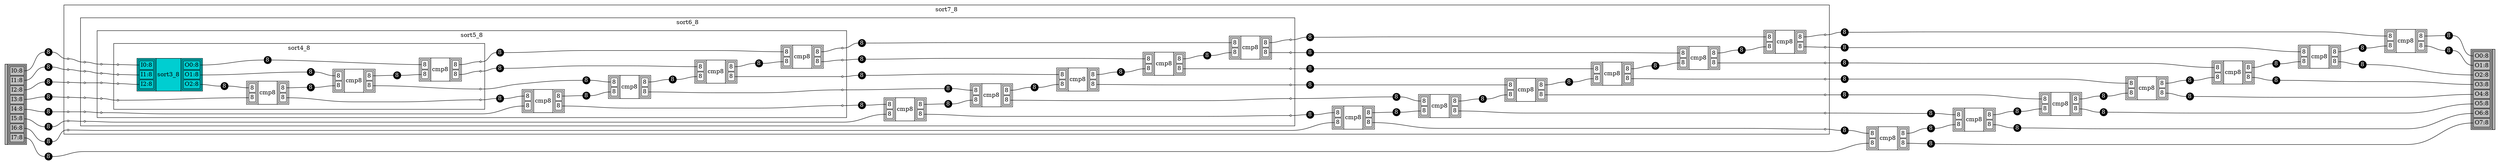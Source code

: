 graph "sort8_8" {
    graph[rankdir="LR", bgcolor="white"]
    node[shape="circle", style="filled", fillcolor="black", height="0.25", fixedsize="true", fontcolor="white"]
    v981[label="8", xlabel=""]
    v983[label="8", xlabel=""]
    v985[label="8", xlabel=""]
    v987[label="8", xlabel=""]
    v989[label="8", xlabel=""]
    v991[label="8", xlabel=""]
    v993[label="8", xlabel=""]
    v995[label="8", xlabel=""]
    v997[label="8", xlabel=""]
    v999[label="8", xlabel=""]
    v1001[label="8", xlabel=""]
    v1003[label="8", xlabel=""]
    v1005[label="8", xlabel=""]
    v1007[label="8", xlabel=""]
    v1009[label="8", xlabel=""]
    v1011[label="8", xlabel=""]
    v1013[label="8", xlabel=""]
    v1015[label="8", xlabel=""]
    v1017[label="8", xlabel=""]
    v1019[label="8", xlabel=""]
    v1021[label="8", xlabel=""]
    v1023[label="8", xlabel=""]
    v1025[label="8", xlabel=""]
    v1027[label="8", xlabel=""]
    v1029[label="8", xlabel=""]
    v1031[label="8", xlabel=""]
    v1033[label="8", xlabel=""]
    v1035[label="8", xlabel=""]
    v1037[label="8", xlabel=""]
    node[shape="plaintext", fillcolor="white", fixedsize="false", fontcolor="black"]
    subgraph cluster_sort7_8_900 {
        label="sort7_8"
        node[shape="circle", style="filled", height="0.05", fixedsize="true", label=""]
        {
            graph[rank="min"]
            v834
            v836
            v838
            v840
            v842
            v844
            v858
        }
        {
            graph[rank="max"]
            v880
            v882
            v878
            v874
            v870
            v866
            v862
        }
        node[shape="circle", style="filled", fillcolor="black", height="0.25", fixedsize="true", fontcolor="white"]
        v846[label="8", xlabel=""]
        v848[label="8", xlabel=""]
        v850[label="8", xlabel=""]
        v852[label="8", xlabel=""]
        v854[label="8", xlabel=""]
        v856[label="8", xlabel=""]
        v860[label="8", xlabel=""]
        v864[label="8", xlabel=""]
        v868[label="8", xlabel=""]
        v872[label="8", xlabel=""]
        v876[label="8", xlabel=""]
        node[shape="plaintext", fillcolor="white", fixedsize="false", fontcolor="black"]
        subgraph cluster_sort6_8_698 {
            label="sort6_8"
            node[shape="circle", style="filled", height="0.05", fixedsize="true", label=""]
            {
                graph[rank="min"]
                v642
                v644
                v646
                v648
                v650
                v662
            }
            {
                graph[rank="max"]
                v680
                v682
                v678
                v674
                v670
                v666
            }
            node[shape="circle", style="filled", fillcolor="black", height="0.25", fixedsize="true", fontcolor="white"]
            v652[label="8", xlabel=""]
            v654[label="8", xlabel=""]
            v656[label="8", xlabel=""]
            v658[label="8", xlabel=""]
            v660[label="8", xlabel=""]
            v664[label="8", xlabel=""]
            v668[label="8", xlabel=""]
            v672[label="8", xlabel=""]
            v676[label="8", xlabel=""]
            node[shape="plaintext", fillcolor="white", fixedsize="false", fontcolor="black"]
            subgraph cluster_sort5_8_527 {
                label="sort5_8"
                node[shape="circle", style="filled", height="0.05", fixedsize="true", label=""]
                {
                    graph[rank="min"]
                    v481
                    v483
                    v485
                    v487
                    v497
                }
                {
                    graph[rank="max"]
                    v511
                    v513
                    v509
                    v505
                    v501
                }
                node[shape="circle", style="filled", fillcolor="black", height="0.25", fixedsize="true", fontcolor="white"]
                v489[label="8", xlabel=""]
                v491[label="8", xlabel=""]
                v493[label="8", xlabel=""]
                v495[label="8", xlabel=""]
                v499[label="8", xlabel=""]
                v503[label="8", xlabel=""]
                v507[label="8", xlabel=""]
                node[shape="plaintext", fillcolor="white", fixedsize="false", fontcolor="black"]
                subgraph cluster_sort4_8_387 {
                    label="sort4_8"
                    node[shape="circle", style="filled", height="0.05", fixedsize="true", label=""]
                    {
                        graph[rank="min"]
                        v351
                        v353
                        v355
                        v363
                    }
                    {
                        graph[rank="max"]
                        v373
                        v375
                        v371
                        v367
                    }
                    node[shape="circle", style="filled", fillcolor="black", height="0.25", fixedsize="true", fontcolor="white"]
                    v357[label="8", xlabel=""]
                    v359[label="8", xlabel=""]
                    v361[label="8", xlabel=""]
                    v365[label="8", xlabel=""]
                    v369[label="8", xlabel=""]
                    node[shape="plaintext", fillcolor="white", fixedsize="false", fontcolor="black"]
                    e377 [label=<
                    <table bgcolor="darkturquoise" border="0" cellborder="1" cellspacing="0">
                        <tr>
                            <td>
                                <table>
                                    <tr><td height="5" width="5" port="w0">I0:8</td></tr>
                                    <tr><td height="5" width="5" port="w1">I1:8</td></tr>
                                    <tr><td height="5" width="5" port="w2">I2:8</td></tr>
                                </table>
                            </td>
                            <td>sort3_8</td>
                            <td>
                                <table>
                                    <tr><td height="5" width="5" port="e0">O0:8</td></tr>
                                    <tr><td height="5" width="5" port="e1">O1:8</td></tr>
                                    <tr><td height="5" width="5" port="e2">O2:8</td></tr>
                                </table>
                            </td>
                        </tr>
                    </table>
                    >];
                    e379 [label=<
                    <table bgcolor="white" border="0" cellborder="1" cellspacing="0">
                        <tr>
                            <td>
                                <table>
                                    <tr><td height="5" width="5" port="w0">8</td></tr>
                                    <tr><td height="5" width="5" port="w1">8</td></tr>
                                </table>
                            </td>
                            <td>cmp8</td>
                            <td>
                                <table>
                                    <tr><td height="5" width="5" port="e0">8</td></tr>
                                    <tr><td height="5" width="5" port="e1">8</td></tr>
                                </table>
                            </td>
                        </tr>
                    </table>
                    >];
                    e381 [label=<
                    <table bgcolor="white" border="0" cellborder="1" cellspacing="0">
                        <tr>
                            <td>
                                <table>
                                    <tr><td height="5" width="5" port="w0">8</td></tr>
                                    <tr><td height="5" width="5" port="w1">8</td></tr>
                                </table>
                            </td>
                            <td>cmp8</td>
                            <td>
                                <table>
                                    <tr><td height="5" width="5" port="e0">8</td></tr>
                                    <tr><td height="5" width="5" port="e1">8</td></tr>
                                </table>
                            </td>
                        </tr>
                    </table>
                    >];
                    e383 [label=<
                    <table bgcolor="white" border="0" cellborder="1" cellspacing="0">
                        <tr>
                            <td>
                                <table>
                                    <tr><td height="5" width="5" port="w0">8</td></tr>
                                    <tr><td height="5" width="5" port="w1">8</td></tr>
                                </table>
                            </td>
                            <td>cmp8</td>
                            <td>
                                <table>
                                    <tr><td height="5" width="5" port="e0">8</td></tr>
                                    <tr><td height="5" width="5" port="e1">8</td></tr>
                                </table>
                            </td>
                        </tr>
                    </table>
                    >];
                }
                e517 [label=<
                <table bgcolor="white" border="0" cellborder="1" cellspacing="0">
                    <tr>
                        <td>
                            <table>
                                <tr><td height="5" width="5" port="w0">8</td></tr>
                                <tr><td height="5" width="5" port="w1">8</td></tr>
                            </table>
                        </td>
                        <td>cmp8</td>
                        <td>
                            <table>
                                <tr><td height="5" width="5" port="e0">8</td></tr>
                                <tr><td height="5" width="5" port="e1">8</td></tr>
                            </table>
                        </td>
                    </tr>
                </table>
                >];
                e519 [label=<
                <table bgcolor="white" border="0" cellborder="1" cellspacing="0">
                    <tr>
                        <td>
                            <table>
                                <tr><td height="5" width="5" port="w0">8</td></tr>
                                <tr><td height="5" width="5" port="w1">8</td></tr>
                            </table>
                        </td>
                        <td>cmp8</td>
                        <td>
                            <table>
                                <tr><td height="5" width="5" port="e0">8</td></tr>
                                <tr><td height="5" width="5" port="e1">8</td></tr>
                            </table>
                        </td>
                    </tr>
                </table>
                >];
                e521 [label=<
                <table bgcolor="white" border="0" cellborder="1" cellspacing="0">
                    <tr>
                        <td>
                            <table>
                                <tr><td height="5" width="5" port="w0">8</td></tr>
                                <tr><td height="5" width="5" port="w1">8</td></tr>
                            </table>
                        </td>
                        <td>cmp8</td>
                        <td>
                            <table>
                                <tr><td height="5" width="5" port="e0">8</td></tr>
                                <tr><td height="5" width="5" port="e1">8</td></tr>
                            </table>
                        </td>
                    </tr>
                </table>
                >];
                e523 [label=<
                <table bgcolor="white" border="0" cellborder="1" cellspacing="0">
                    <tr>
                        <td>
                            <table>
                                <tr><td height="5" width="5" port="w0">8</td></tr>
                                <tr><td height="5" width="5" port="w1">8</td></tr>
                            </table>
                        </td>
                        <td>cmp8</td>
                        <td>
                            <table>
                                <tr><td height="5" width="5" port="e0">8</td></tr>
                                <tr><td height="5" width="5" port="e1">8</td></tr>
                            </table>
                        </td>
                    </tr>
                </table>
                >];
            }
            e686 [label=<
            <table bgcolor="white" border="0" cellborder="1" cellspacing="0">
                <tr>
                    <td>
                        <table>
                            <tr><td height="5" width="5" port="w0">8</td></tr>
                            <tr><td height="5" width="5" port="w1">8</td></tr>
                        </table>
                    </td>
                    <td>cmp8</td>
                    <td>
                        <table>
                            <tr><td height="5" width="5" port="e0">8</td></tr>
                            <tr><td height="5" width="5" port="e1">8</td></tr>
                        </table>
                    </td>
                </tr>
            </table>
            >];
            e688 [label=<
            <table bgcolor="white" border="0" cellborder="1" cellspacing="0">
                <tr>
                    <td>
                        <table>
                            <tr><td height="5" width="5" port="w0">8</td></tr>
                            <tr><td height="5" width="5" port="w1">8</td></tr>
                        </table>
                    </td>
                    <td>cmp8</td>
                    <td>
                        <table>
                            <tr><td height="5" width="5" port="e0">8</td></tr>
                            <tr><td height="5" width="5" port="e1">8</td></tr>
                        </table>
                    </td>
                </tr>
            </table>
            >];
            e690 [label=<
            <table bgcolor="white" border="0" cellborder="1" cellspacing="0">
                <tr>
                    <td>
                        <table>
                            <tr><td height="5" width="5" port="w0">8</td></tr>
                            <tr><td height="5" width="5" port="w1">8</td></tr>
                        </table>
                    </td>
                    <td>cmp8</td>
                    <td>
                        <table>
                            <tr><td height="5" width="5" port="e0">8</td></tr>
                            <tr><td height="5" width="5" port="e1">8</td></tr>
                        </table>
                    </td>
                </tr>
            </table>
            >];
            e692 [label=<
            <table bgcolor="white" border="0" cellborder="1" cellspacing="0">
                <tr>
                    <td>
                        <table>
                            <tr><td height="5" width="5" port="w0">8</td></tr>
                            <tr><td height="5" width="5" port="w1">8</td></tr>
                        </table>
                    </td>
                    <td>cmp8</td>
                    <td>
                        <table>
                            <tr><td height="5" width="5" port="e0">8</td></tr>
                            <tr><td height="5" width="5" port="e1">8</td></tr>
                        </table>
                    </td>
                </tr>
            </table>
            >];
            e694 [label=<
            <table bgcolor="white" border="0" cellborder="1" cellspacing="0">
                <tr>
                    <td>
                        <table>
                            <tr><td height="5" width="5" port="w0">8</td></tr>
                            <tr><td height="5" width="5" port="w1">8</td></tr>
                        </table>
                    </td>
                    <td>cmp8</td>
                    <td>
                        <table>
                            <tr><td height="5" width="5" port="e0">8</td></tr>
                            <tr><td height="5" width="5" port="e1">8</td></tr>
                        </table>
                    </td>
                </tr>
            </table>
            >];
        }
        e886 [label=<
        <table bgcolor="white" border="0" cellborder="1" cellspacing="0">
            <tr>
                <td>
                    <table>
                        <tr><td height="5" width="5" port="w0">8</td></tr>
                        <tr><td height="5" width="5" port="w1">8</td></tr>
                    </table>
                </td>
                <td>cmp8</td>
                <td>
                    <table>
                        <tr><td height="5" width="5" port="e0">8</td></tr>
                        <tr><td height="5" width="5" port="e1">8</td></tr>
                    </table>
                </td>
            </tr>
        </table>
        >];
        e888 [label=<
        <table bgcolor="white" border="0" cellborder="1" cellspacing="0">
            <tr>
                <td>
                    <table>
                        <tr><td height="5" width="5" port="w0">8</td></tr>
                        <tr><td height="5" width="5" port="w1">8</td></tr>
                    </table>
                </td>
                <td>cmp8</td>
                <td>
                    <table>
                        <tr><td height="5" width="5" port="e0">8</td></tr>
                        <tr><td height="5" width="5" port="e1">8</td></tr>
                    </table>
                </td>
            </tr>
        </table>
        >];
        e890 [label=<
        <table bgcolor="white" border="0" cellborder="1" cellspacing="0">
            <tr>
                <td>
                    <table>
                        <tr><td height="5" width="5" port="w0">8</td></tr>
                        <tr><td height="5" width="5" port="w1">8</td></tr>
                    </table>
                </td>
                <td>cmp8</td>
                <td>
                    <table>
                        <tr><td height="5" width="5" port="e0">8</td></tr>
                        <tr><td height="5" width="5" port="e1">8</td></tr>
                    </table>
                </td>
            </tr>
        </table>
        >];
        e892 [label=<
        <table bgcolor="white" border="0" cellborder="1" cellspacing="0">
            <tr>
                <td>
                    <table>
                        <tr><td height="5" width="5" port="w0">8</td></tr>
                        <tr><td height="5" width="5" port="w1">8</td></tr>
                    </table>
                </td>
                <td>cmp8</td>
                <td>
                    <table>
                        <tr><td height="5" width="5" port="e0">8</td></tr>
                        <tr><td height="5" width="5" port="e1">8</td></tr>
                    </table>
                </td>
            </tr>
        </table>
        >];
        e894 [label=<
        <table bgcolor="white" border="0" cellborder="1" cellspacing="0">
            <tr>
                <td>
                    <table>
                        <tr><td height="5" width="5" port="w0">8</td></tr>
                        <tr><td height="5" width="5" port="w1">8</td></tr>
                    </table>
                </td>
                <td>cmp8</td>
                <td>
                    <table>
                        <tr><td height="5" width="5" port="e0">8</td></tr>
                        <tr><td height="5" width="5" port="e1">8</td></tr>
                    </table>
                </td>
            </tr>
        </table>
        >];
        e896 [label=<
        <table bgcolor="white" border="0" cellborder="1" cellspacing="0">
            <tr>
                <td>
                    <table>
                        <tr><td height="5" width="5" port="w0">8</td></tr>
                        <tr><td height="5" width="5" port="w1">8</td></tr>
                    </table>
                </td>
                <td>cmp8</td>
                <td>
                    <table>
                        <tr><td height="5" width="5" port="e0">8</td></tr>
                        <tr><td height="5" width="5" port="e1">8</td></tr>
                    </table>
                </td>
            </tr>
        </table>
        >];
    }
    e1041 [label=<
    <table bgcolor="white" border="0" cellborder="1" cellspacing="0">
        <tr>
            <td>
                <table>
                    <tr><td height="5" width="5" port="w0">8</td></tr>
                    <tr><td height="5" width="5" port="w1">8</td></tr>
                </table>
            </td>
            <td>cmp8</td>
            <td>
                <table>
                    <tr><td height="5" width="5" port="e0">8</td></tr>
                    <tr><td height="5" width="5" port="e1">8</td></tr>
                </table>
            </td>
        </tr>
    </table>
    >];
    e1043 [label=<
    <table bgcolor="white" border="0" cellborder="1" cellspacing="0">
        <tr>
            <td>
                <table>
                    <tr><td height="5" width="5" port="w0">8</td></tr>
                    <tr><td height="5" width="5" port="w1">8</td></tr>
                </table>
            </td>
            <td>cmp8</td>
            <td>
                <table>
                    <tr><td height="5" width="5" port="e0">8</td></tr>
                    <tr><td height="5" width="5" port="e1">8</td></tr>
                </table>
            </td>
        </tr>
    </table>
    >];
    e1045 [label=<
    <table bgcolor="white" border="0" cellborder="1" cellspacing="0">
        <tr>
            <td>
                <table>
                    <tr><td height="5" width="5" port="w0">8</td></tr>
                    <tr><td height="5" width="5" port="w1">8</td></tr>
                </table>
            </td>
            <td>cmp8</td>
            <td>
                <table>
                    <tr><td height="5" width="5" port="e0">8</td></tr>
                    <tr><td height="5" width="5" port="e1">8</td></tr>
                </table>
            </td>
        </tr>
    </table>
    >];
    e1047 [label=<
    <table bgcolor="white" border="0" cellborder="1" cellspacing="0">
        <tr>
            <td>
                <table>
                    <tr><td height="5" width="5" port="w0">8</td></tr>
                    <tr><td height="5" width="5" port="w1">8</td></tr>
                </table>
            </td>
            <td>cmp8</td>
            <td>
                <table>
                    <tr><td height="5" width="5" port="e0">8</td></tr>
                    <tr><td height="5" width="5" port="e1">8</td></tr>
                </table>
            </td>
        </tr>
    </table>
    >];
    e1049 [label=<
    <table bgcolor="white" border="0" cellborder="1" cellspacing="0">
        <tr>
            <td>
                <table>
                    <tr><td height="5" width="5" port="w0">8</td></tr>
                    <tr><td height="5" width="5" port="w1">8</td></tr>
                </table>
            </td>
            <td>cmp8</td>
            <td>
                <table>
                    <tr><td height="5" width="5" port="e0">8</td></tr>
                    <tr><td height="5" width="5" port="e1">8</td></tr>
                </table>
            </td>
        </tr>
    </table>
    >];
    e1051 [label=<
    <table bgcolor="white" border="0" cellborder="1" cellspacing="0">
        <tr>
            <td>
                <table>
                    <tr><td height="5" width="5" port="w0">8</td></tr>
                    <tr><td height="5" width="5" port="w1">8</td></tr>
                </table>
            </td>
            <td>cmp8</td>
            <td>
                <table>
                    <tr><td height="5" width="5" port="e0">8</td></tr>
                    <tr><td height="5" width="5" port="e1">8</td></tr>
                </table>
            </td>
        </tr>
    </table>
    >];
    e1053 [label=<
    <table bgcolor="white" border="0" cellborder="1" cellspacing="0">
        <tr>
            <td>
                <table>
                    <tr><td height="5" width="5" port="w0">8</td></tr>
                    <tr><td height="5" width="5" port="w1">8</td></tr>
                </table>
            </td>
            <td>cmp8</td>
            <td>
                <table>
                    <tr><td height="5" width="5" port="e0">8</td></tr>
                    <tr><td height="5" width="5" port="e1">8</td></tr>
                </table>
            </td>
        </tr>
    </table>
    >];
    v981:e -- v834:w
    v983:e -- v836:w
    v985:e -- v838:w
    v987:e -- v840:w
    v989:e -- v842:w
    v991:e -- v844:w
    v993:e -- v858:w
    v880:e -- v995:w
    v882:e -- v997:w
    v878:e -- v999:w
    v874:e -- v1001:w
    v870:e -- v1003:w
    v866:e -- v1005:w
    v862:e -- v1007:w
    v834:e -- v642:w
    v836:e -- v644:w
    v838:e -- v646:w
    v840:e -- v648:w
    v842:e -- v650:w
    v844:e -- v662:w
    v680:e -- v846:w
    v682:e -- v848:w
    v678:e -- v850:w
    v674:e -- v852:w
    v670:e -- v854:w
    v666:e -- v856:w
    v642:e -- v481:w
    v644:e -- v483:w
    v646:e -- v485:w
    v648:e -- v487:w
    v650:e -- v497:w
    v511:e -- v652:w
    v513:e -- v654:w
    v509:e -- v656:w
    v505:e -- v658:w
    v501:e -- v660:w
    v481:e -- v351:w
    v483:e -- v353:w
    v485:e -- v355:w
    v487:e -- v363:w
    v373:e -- v489:w
    v375:e -- v491:w
    v371:e -- v493:w
    v367:e -- v495:w
    v351:e -- e377:w0:w
    v353:e -- e377:w1:w
    v355:e -- e377:w2:w
    e377:e0:e -- v357:w
    e377:e1:e -- v359:w
    e377:e2:e -- v361:w
    v361:e -- e379:w0:w
    v363:e -- e379:w1:w
    e379:e0:e -- v365:w
    e379:e1:e -- v367:w
    v359:e -- e381:w0:w
    v365:e -- e381:w1:w
    e381:e0:e -- v369:w
    e381:e1:e -- v371:w
    v357:e -- e383:w0:w
    v369:e -- e383:w1:w
    e383:e0:e -- v373:w
    e383:e1:e -- v375:w
    v495:e -- e517:w0:w
    v497:e -- e517:w1:w
    e517:e0:e -- v499:w
    e517:e1:e -- v501:w
    v493:e -- e519:w0:w
    v499:e -- e519:w1:w
    e519:e0:e -- v503:w
    e519:e1:e -- v505:w
    v491:e -- e521:w0:w
    v503:e -- e521:w1:w
    e521:e0:e -- v507:w
    e521:e1:e -- v509:w
    v489:e -- e523:w0:w
    v507:e -- e523:w1:w
    e523:e0:e -- v511:w
    e523:e1:e -- v513:w
    v660:e -- e686:w0:w
    v662:e -- e686:w1:w
    e686:e0:e -- v664:w
    e686:e1:e -- v666:w
    v658:e -- e688:w0:w
    v664:e -- e688:w1:w
    e688:e0:e -- v668:w
    e688:e1:e -- v670:w
    v656:e -- e690:w0:w
    v668:e -- e690:w1:w
    e690:e0:e -- v672:w
    e690:e1:e -- v674:w
    v654:e -- e692:w0:w
    v672:e -- e692:w1:w
    e692:e0:e -- v676:w
    e692:e1:e -- v678:w
    v652:e -- e694:w0:w
    v676:e -- e694:w1:w
    e694:e0:e -- v680:w
    e694:e1:e -- v682:w
    v856:e -- e886:w0:w
    v858:e -- e886:w1:w
    e886:e0:e -- v860:w
    e886:e1:e -- v862:w
    v854:e -- e888:w0:w
    v860:e -- e888:w1:w
    e888:e0:e -- v864:w
    e888:e1:e -- v866:w
    v852:e -- e890:w0:w
    v864:e -- e890:w1:w
    e890:e0:e -- v868:w
    e890:e1:e -- v870:w
    v850:e -- e892:w0:w
    v868:e -- e892:w1:w
    e892:e0:e -- v872:w
    e892:e1:e -- v874:w
    v848:e -- e894:w0:w
    v872:e -- e894:w1:w
    e894:e0:e -- v876:w
    e894:e1:e -- v878:w
    v846:e -- e896:w0:w
    v876:e -- e896:w1:w
    e896:e0:e -- v880:w
    e896:e1:e -- v882:w
    v1007:e -- e1041:w0:w
    v1009:e -- e1041:w1:w
    e1041:e0:e -- v1011:w
    e1041:e1:e -- v1013:w
    v1005:e -- e1043:w0:w
    v1011:e -- e1043:w1:w
    e1043:e0:e -- v1015:w
    e1043:e1:e -- v1017:w
    v1003:e -- e1045:w0:w
    v1015:e -- e1045:w1:w
    e1045:e0:e -- v1019:w
    e1045:e1:e -- v1021:w
    v1001:e -- e1047:w0:w
    v1019:e -- e1047:w1:w
    e1047:e0:e -- v1023:w
    e1047:e1:e -- v1025:w
    v999:e -- e1049:w0:w
    v1023:e -- e1049:w1:w
    e1049:e0:e -- v1027:w
    e1049:e1:e -- v1029:w
    v997:e -- e1051:w0:w
    v1027:e -- e1051:w1:w
    e1051:e0:e -- v1031:w
    e1051:e1:e -- v1033:w
    v995:e -- e1053:w0:w
    v1031:e -- e1053:w1:w
    e1053:e0:e -- v1035:w
    e1053:e1:e -- v1037:w
    {
        graph[rank="min"]
        input [label=<
        <table bgcolor="gray" border="0" cellborder="1" cellspacing="0">
            <tr>
                <td></td>
                <td>
                    <table>
                        <tr><td height="5" width="5" port="e0">I0:8</td></tr>
                        <tr><td height="5" width="5" port="e1">I1:8</td></tr>
                        <tr><td height="5" width="5" port="e2">I2:8</td></tr>
                        <tr><td height="5" width="5" port="e3">I3:8</td></tr>
                        <tr><td height="5" width="5" port="e4">I4:8</td></tr>
                        <tr><td height="5" width="5" port="e5">I5:8</td></tr>
                        <tr><td height="5" width="5" port="e6">I6:8</td></tr>
                        <tr><td height="5" width="5" port="e7">I7:8</td></tr>
                    </table>
                </td>
            </tr>
        </table>
        >];
    }
    input:e0:e -- v981:w
    input:e1:e -- v983:w
    input:e2:e -- v985:w
    input:e3:e -- v987:w
    input:e4:e -- v989:w
    input:e5:e -- v991:w
    input:e6:e -- v993:w
    input:e7:e -- v1009:w
    {
        graph[rank="max"]
        output [label=<
        <table bgcolor="gray" border="0" cellborder="1" cellspacing="0">
            <tr>
                <td>
                    <table>
                        <tr><td height="5" width="5" port="w0">O0:8</td></tr>
                        <tr><td height="5" width="5" port="w1">O1:8</td></tr>
                        <tr><td height="5" width="5" port="w2">O2:8</td></tr>
                        <tr><td height="5" width="5" port="w3">O3:8</td></tr>
                        <tr><td height="5" width="5" port="w4">O4:8</td></tr>
                        <tr><td height="5" width="5" port="w5">O5:8</td></tr>
                        <tr><td height="5" width="5" port="w6">O6:8</td></tr>
                        <tr><td height="5" width="5" port="w7">O7:8</td></tr>
                    </table>
                </td>
                <td></td>
            </tr>
        </table>
        >];
    }
    v1035:e -- output:w0:w
    v1037:e -- output:w1:w
    v1033:e -- output:w2:w
    v1029:e -- output:w3:w
    v1025:e -- output:w4:w
    v1021:e -- output:w5:w
    v1017:e -- output:w6:w
    v1013:e -- output:w7:w
}